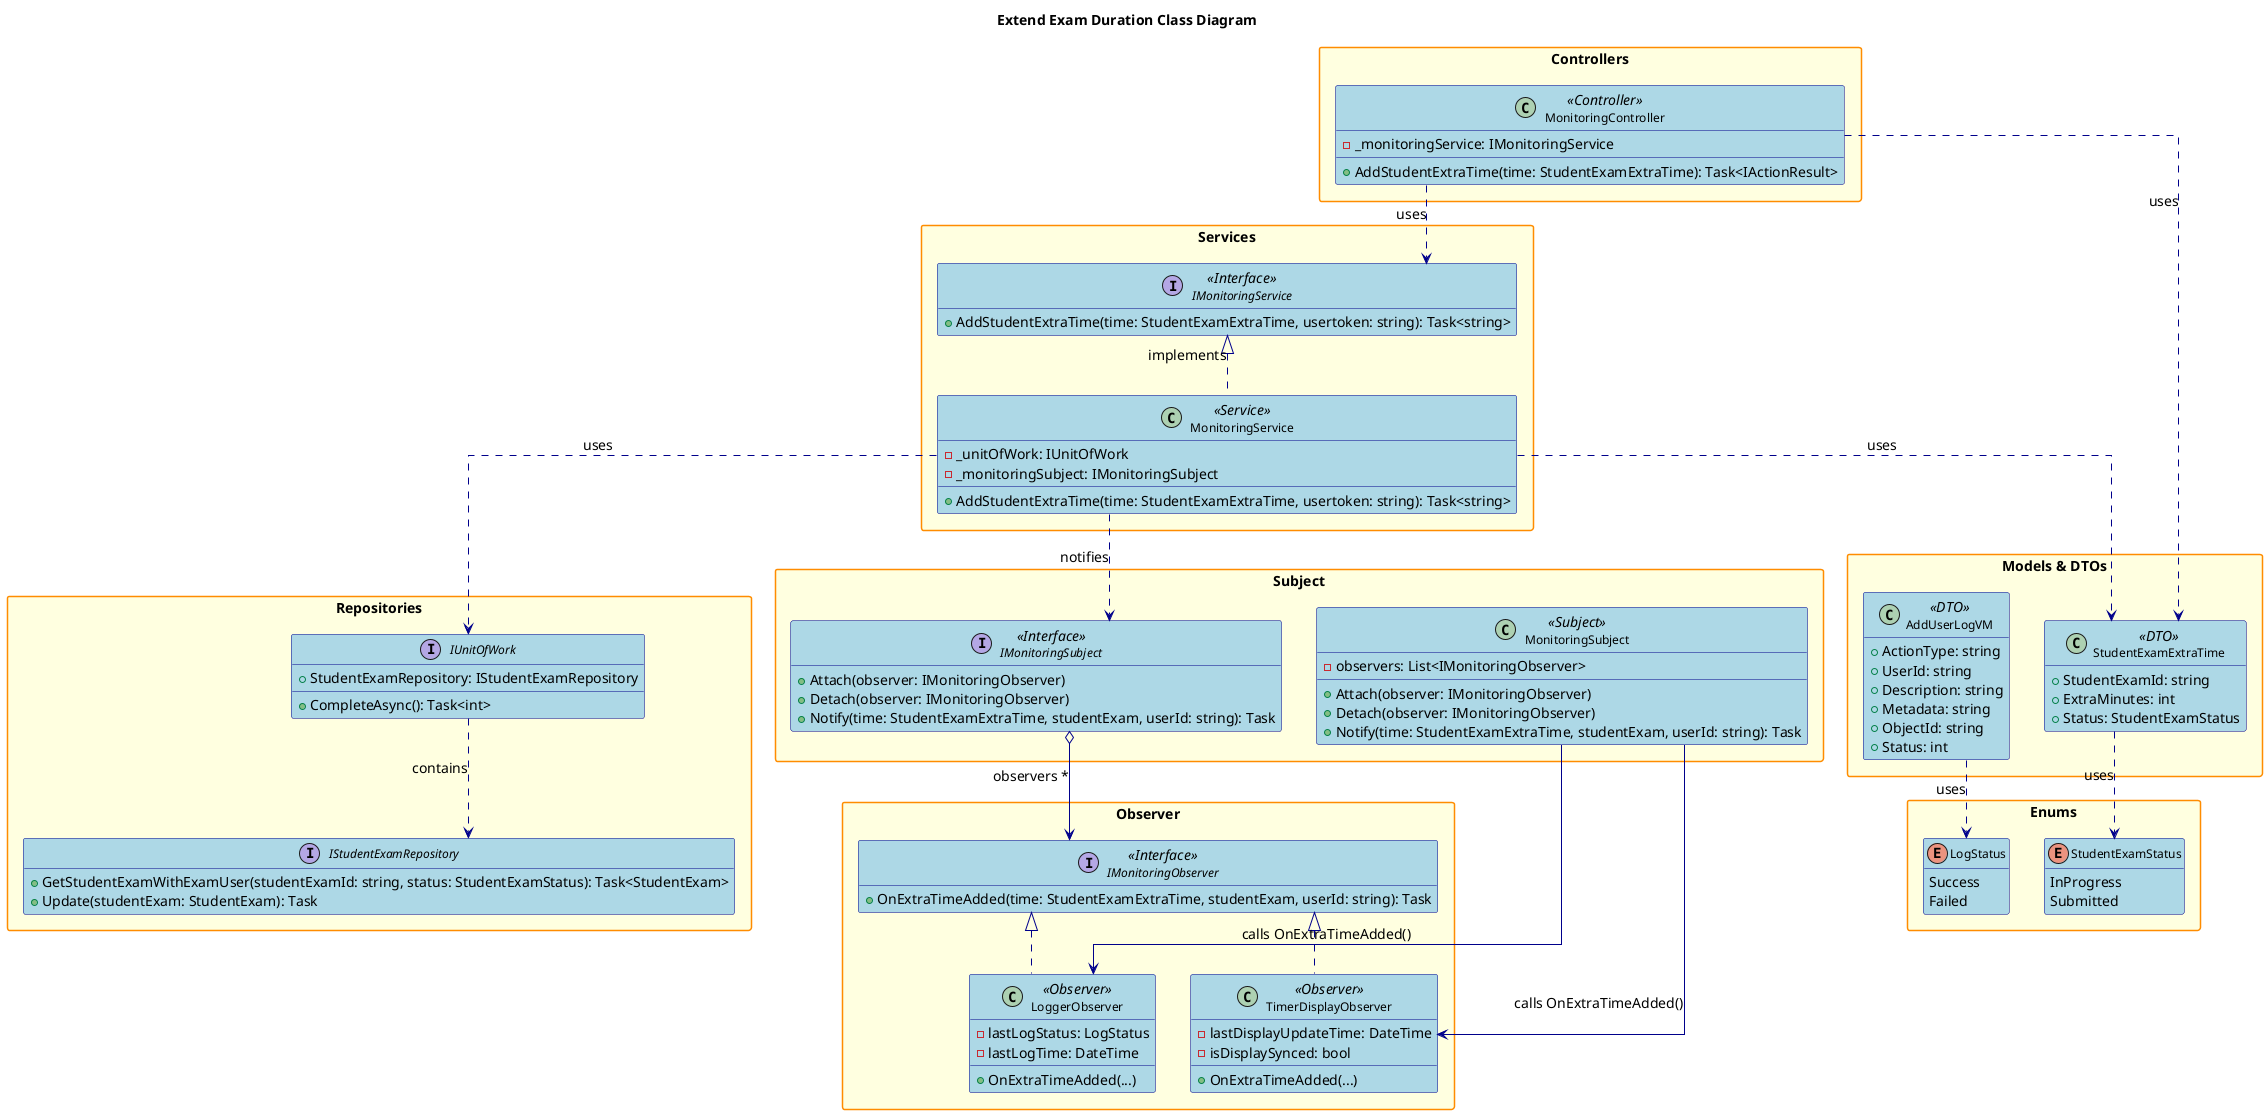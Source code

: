 @startuml
title Extend Exam Duration Class Diagram

hide empty members
skinparam packageStyle rectangle
skinparam linetype ortho
skinparam defaultFontSize 14
skinparam defaultFontName Arial
skinparam classFontSize 12
skinparam classFontName Arial
skinparam noteFontSize 11
skinparam noteFontName Arial

skinparam class {
    BackgroundColor LightBlue
    BorderColor DarkBlue
    ArrowColor DarkBlue
    FontSize 12
}

skinparam package {
    BackgroundColor LightYellow
    BorderColor DarkOrange
    FontSize 14
    FontStyle bold
}
skinparam interface {
    BackgroundColor LightGreen
    BorderColor DarkGreen
    FontSize 12
}
skinparam enum {
    BackgroundColor LightCyan
    BorderColor DarkCyan
    FontSize 12
}

' Controllers
package "Controllers" {
    class MonitoringController <<Controller>> {
        - _monitoringService: IMonitoringService
        + AddStudentExtraTime(time: StudentExamExtraTime): Task<IActionResult>
    }
}

' Services
package "Services" {
    interface IMonitoringService <<Interface>> {
        + AddStudentExtraTime(time: StudentExamExtraTime, usertoken: string): Task<string>
    }
    class MonitoringService <<Service>> {
        - _unitOfWork: IUnitOfWork
        - _monitoringSubject: IMonitoringSubject
        + AddStudentExtraTime(time: StudentExamExtraTime, usertoken: string): Task<string>
    }
}

' Subject
package "Subject" {
    interface IMonitoringSubject <<Interface>> {
        + Attach(observer: IMonitoringObserver)
        + Detach(observer: IMonitoringObserver)
        + Notify(time: StudentExamExtraTime, studentExam, userId: string): Task
    }

    class MonitoringSubject <<Subject>> {
        - observers: List<IMonitoringObserver>
        + Attach(observer: IMonitoringObserver)
        + Detach(observer: IMonitoringObserver)
        + Notify(time: StudentExamExtraTime, studentExam, userId: string): Task
    }
}

' Observer
package "Observer" {
    interface IMonitoringObserver <<Interface>> {
        + OnExtraTimeAdded(time: StudentExamExtraTime, studentExam, userId: string): Task
    }

    class LoggerObserver <<Observer>> {
        - lastLogStatus: LogStatus
        - lastLogTime: DateTime
        + OnExtraTimeAdded(...)
    }

    class TimerDisplayObserver <<Observer>> {
        - lastDisplayUpdateTime: DateTime
        - isDisplaySynced: bool
        + OnExtraTimeAdded(...)
    }

    IMonitoringObserver <|.. LoggerObserver
    IMonitoringObserver <|.. TimerDisplayObserver

    MonitoringSubject --> LoggerObserver : calls OnExtraTimeAdded()
    MonitoringSubject --> TimerDisplayObserver : calls OnExtraTimeAdded()
}

' Repositories
package "Repositories" {
    interface IStudentExamRepository {
        + GetStudentExamWithExamUser(studentExamId: string, status: StudentExamStatus): Task<StudentExam>
        + Update(studentExam: StudentExam): Task
    }

    interface IUnitOfWork {
        + StudentExamRepository: IStudentExamRepository
        + CompleteAsync(): Task<int>
    }
}

' Models & DTOs
package "Models & DTOs" {
    class StudentExamExtraTime <<DTO>> {
        + StudentExamId: string
        + ExtraMinutes: int
        + Status: StudentExamStatus
    }

    class AddUserLogVM <<DTO>> {
        + ActionType: string
        + UserId: string
        + Description: string
        + Metadata: string
        + ObjectId: string
        + Status: int
    }
}

' Enums
package "Enums" {
    enum LogStatus {
        Success
        Failed
    }

    enum StudentExamStatus {
        InProgress
        Submitted
    }
}

' Relationships
MonitoringController ..> IMonitoringService : uses
MonitoringController ..> StudentExamExtraTime : uses
IMonitoringService <|.. MonitoringService : implements
MonitoringService ..> IUnitOfWork : uses
MonitoringService ..> IMonitoringSubject : notifies
MonitoringService ..> StudentExamExtraTime : uses
IUnitOfWork ..> IStudentExamRepository : contains
StudentExamExtraTime ..> StudentExamStatus : uses
AddUserLogVM ..> LogStatus : uses
IMonitoringSubject o--> IMonitoringObserver : observers *

@enduml
